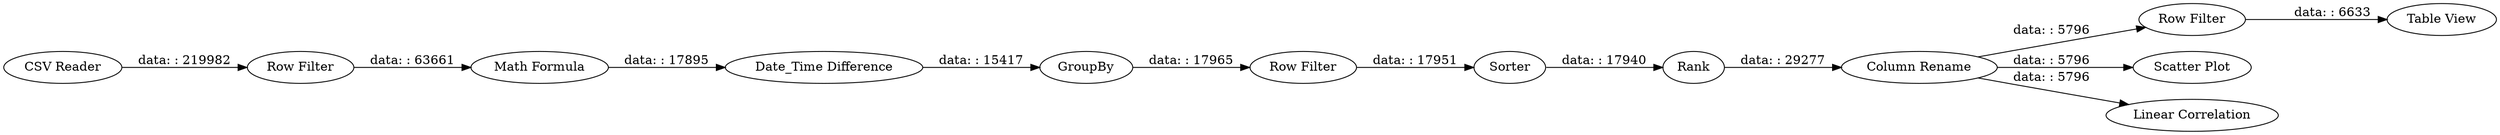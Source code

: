 digraph {
	"5634831018827695265_17" [label="Row Filter"]
	"5634831018827695265_19" [label="Row Filter"]
	"5634831018827695265_6" [label=Rank]
	"5634831018827695265_21" [label="Table View"]
	"5634831018827695265_18" [label="Scatter Plot"]
	"5634831018827695265_3" [label="Row Filter"]
	"5634831018827695265_16" [label="Column Rename"]
	"5634831018827695265_7" [label=Sorter]
	"5634831018827695265_5" [label=GroupBy]
	"5634831018827695265_4" [label="Math Formula"]
	"5634831018827695265_2" [label="Date_Time Difference"]
	"5634831018827695265_1" [label="CSV Reader"]
	"5634831018827695265_20" [label="Linear Correlation"]
	"5634831018827695265_6" -> "5634831018827695265_16" [label="data: : 29277"]
	"5634831018827695265_7" -> "5634831018827695265_6" [label="data: : 17940"]
	"5634831018827695265_16" -> "5634831018827695265_17" [label="data: : 5796"]
	"5634831018827695265_4" -> "5634831018827695265_2" [label="data: : 17895"]
	"5634831018827695265_16" -> "5634831018827695265_18" [label="data: : 5796"]
	"5634831018827695265_19" -> "5634831018827695265_7" [label="data: : 17951"]
	"5634831018827695265_2" -> "5634831018827695265_5" [label="data: : 15417"]
	"5634831018827695265_3" -> "5634831018827695265_4" [label="data: : 63661"]
	"5634831018827695265_1" -> "5634831018827695265_3" [label="data: : 219982"]
	"5634831018827695265_16" -> "5634831018827695265_20" [label="data: : 5796"]
	"5634831018827695265_17" -> "5634831018827695265_21" [label="data: : 6633"]
	"5634831018827695265_5" -> "5634831018827695265_19" [label="data: : 17965"]
	rankdir=LR
}
